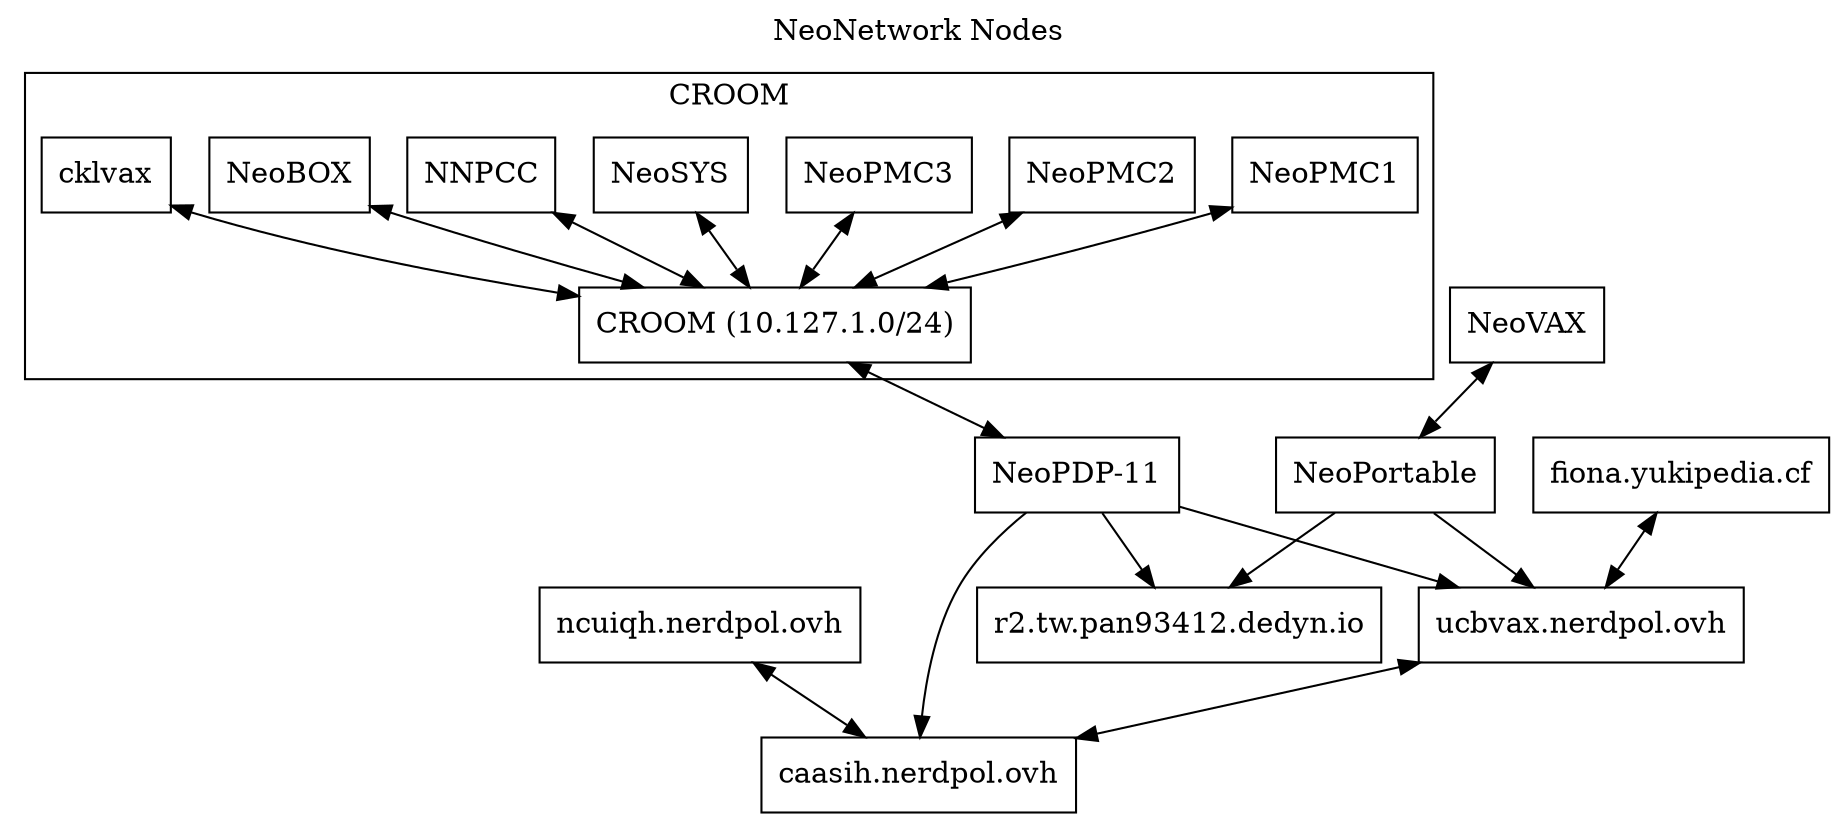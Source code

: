digraph "NeoNetwork Nodes"
{
	labelloc="t";
	label="NeoNetwork Nodes";
	rankdir=TD
	node [shape=box]
	c [label="caasih.nerdpol.ovh"]
	ucbvax [label="ucbvax.nerdpol.ovh"]
	np11 [label="NeoPDP-11"]
	croom [label="CROOM (10.127.1.0/24)"]
	np [label="NeoPortable"]
	nv [label="NeoVAX"]
	ncuiqh [label="ncuiqh.nerdpol.ovh"]
	fionaLHS [label="fiona.yukipedia.cf"]
	pan [label="r2.tw.pan93412.dedyn.io"]

	subgraph cluster_croom {
	    label = "CROOM";

		NeoPMC1 -> croom [dir=both]
		NeoPMC2 -> croom [dir=both]
		NeoPMC3 -> croom [dir=both]
		NeoSYS -> croom [dir=both]
		NNPCC -> croom [dir=both]
		NeoBOX -> croom [dir=both]
		cklvax -> croom [dir=both]
	}

	np11 -> c
	np11 -> ucbvax
	np11 -> pan
	ucbvax -> c [dir=both]
	croom -> np11 [dir=both]
	np -> ucbvax
	nv -> np [dir=both]
	ncuiqh -> c [dir=both]
	fionaLHS -> ucbvax [dir=both]
	np -> pan
}
